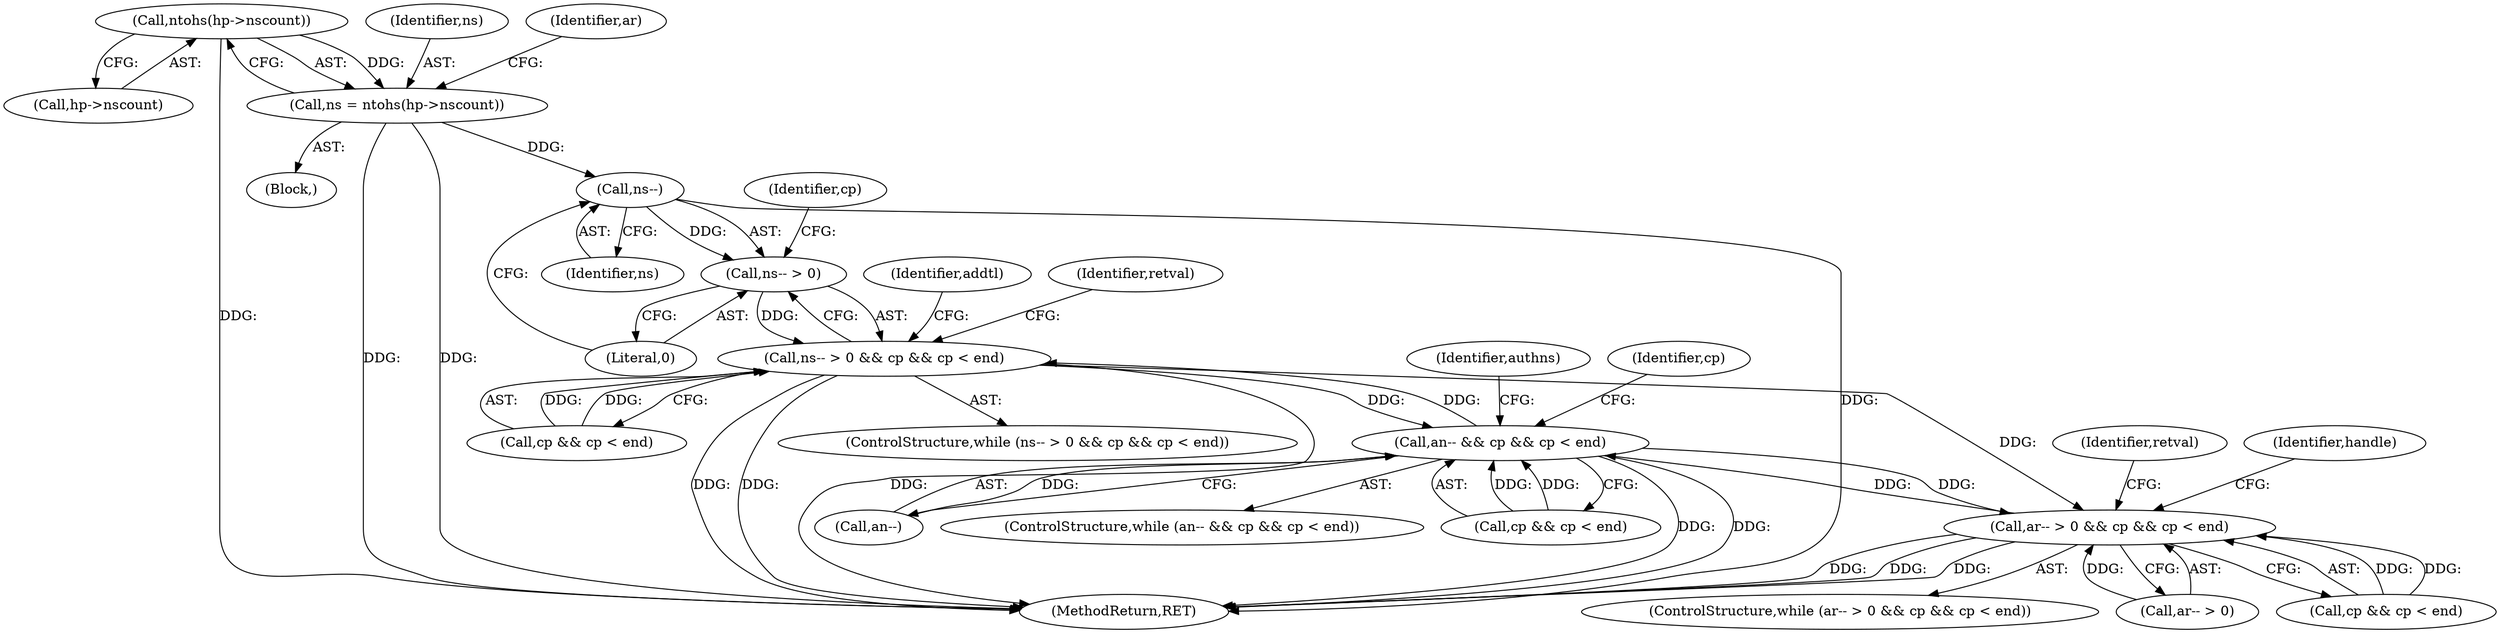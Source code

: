 digraph "0_php-src_2fefae47716d501aec41c1102f3fd4531f070b05@pointer" {
"1000463" [label="(Call,ntohs(hp->nscount))"];
"1000461" [label="(Call,ns = ntohs(hp->nscount))"];
"1000539" [label="(Call,ns--)"];
"1000538" [label="(Call,ns-- > 0)"];
"1000537" [label="(Call,ns-- > 0 && cp && cp < end)"];
"1000500" [label="(Call,an-- && cp && cp < end)"];
"1000577" [label="(Call,ar-- > 0 && cp && cp < end)"];
"1000539" [label="(Call,ns--)"];
"1000577" [label="(Call,ar-- > 0 && cp && cp < end)"];
"1000536" [label="(ControlStructure,while (ns-- > 0 && cp && cp < end))"];
"1000500" [label="(Call,an-- && cp && cp < end)"];
"1000462" [label="(Identifier,ns)"];
"1000574" [label="(Identifier,addtl)"];
"1000550" [label="(Identifier,retval)"];
"1000542" [label="(Call,cp && cp < end)"];
"1000543" [label="(Identifier,cp)"];
"1000396" [label="(Block,)"];
"1000541" [label="(Literal,0)"];
"1000537" [label="(Call,ns-- > 0 && cp && cp < end)"];
"1000576" [label="(ControlStructure,while (ar-- > 0 && cp && cp < end))"];
"1000578" [label="(Call,ar-- > 0)"];
"1000464" [label="(Call,hp->nscount)"];
"1000461" [label="(Call,ns = ntohs(hp->nscount))"];
"1000533" [label="(Identifier,authns)"];
"1000463" [label="(Call,ntohs(hp->nscount))"];
"1000499" [label="(ControlStructure,while (an-- && cp && cp < end))"];
"1000590" [label="(Identifier,retval)"];
"1000503" [label="(Call,cp && cp < end)"];
"1000468" [label="(Identifier,ar)"];
"1000613" [label="(MethodReturn,RET)"];
"1000540" [label="(Identifier,ns)"];
"1000511" [label="(Identifier,cp)"];
"1000501" [label="(Call,an--)"];
"1000612" [label="(Identifier,handle)"];
"1000538" [label="(Call,ns-- > 0)"];
"1000582" [label="(Call,cp && cp < end)"];
"1000463" -> "1000461"  [label="AST: "];
"1000463" -> "1000464"  [label="CFG: "];
"1000464" -> "1000463"  [label="AST: "];
"1000461" -> "1000463"  [label="CFG: "];
"1000463" -> "1000613"  [label="DDG: "];
"1000463" -> "1000461"  [label="DDG: "];
"1000461" -> "1000396"  [label="AST: "];
"1000462" -> "1000461"  [label="AST: "];
"1000468" -> "1000461"  [label="CFG: "];
"1000461" -> "1000613"  [label="DDG: "];
"1000461" -> "1000613"  [label="DDG: "];
"1000461" -> "1000539"  [label="DDG: "];
"1000539" -> "1000538"  [label="AST: "];
"1000539" -> "1000540"  [label="CFG: "];
"1000540" -> "1000539"  [label="AST: "];
"1000541" -> "1000539"  [label="CFG: "];
"1000539" -> "1000613"  [label="DDG: "];
"1000539" -> "1000538"  [label="DDG: "];
"1000538" -> "1000537"  [label="AST: "];
"1000538" -> "1000541"  [label="CFG: "];
"1000541" -> "1000538"  [label="AST: "];
"1000543" -> "1000538"  [label="CFG: "];
"1000537" -> "1000538"  [label="CFG: "];
"1000538" -> "1000537"  [label="DDG: "];
"1000537" -> "1000536"  [label="AST: "];
"1000537" -> "1000542"  [label="CFG: "];
"1000542" -> "1000537"  [label="AST: "];
"1000550" -> "1000537"  [label="CFG: "];
"1000574" -> "1000537"  [label="CFG: "];
"1000537" -> "1000613"  [label="DDG: "];
"1000537" -> "1000613"  [label="DDG: "];
"1000537" -> "1000613"  [label="DDG: "];
"1000537" -> "1000500"  [label="DDG: "];
"1000500" -> "1000537"  [label="DDG: "];
"1000542" -> "1000537"  [label="DDG: "];
"1000542" -> "1000537"  [label="DDG: "];
"1000537" -> "1000577"  [label="DDG: "];
"1000500" -> "1000499"  [label="AST: "];
"1000500" -> "1000501"  [label="CFG: "];
"1000500" -> "1000503"  [label="CFG: "];
"1000501" -> "1000500"  [label="AST: "];
"1000503" -> "1000500"  [label="AST: "];
"1000511" -> "1000500"  [label="CFG: "];
"1000533" -> "1000500"  [label="CFG: "];
"1000500" -> "1000613"  [label="DDG: "];
"1000500" -> "1000613"  [label="DDG: "];
"1000501" -> "1000500"  [label="DDG: "];
"1000577" -> "1000500"  [label="DDG: "];
"1000503" -> "1000500"  [label="DDG: "];
"1000503" -> "1000500"  [label="DDG: "];
"1000500" -> "1000577"  [label="DDG: "];
"1000577" -> "1000576"  [label="AST: "];
"1000577" -> "1000578"  [label="CFG: "];
"1000577" -> "1000582"  [label="CFG: "];
"1000578" -> "1000577"  [label="AST: "];
"1000582" -> "1000577"  [label="AST: "];
"1000590" -> "1000577"  [label="CFG: "];
"1000612" -> "1000577"  [label="CFG: "];
"1000577" -> "1000613"  [label="DDG: "];
"1000577" -> "1000613"  [label="DDG: "];
"1000577" -> "1000613"  [label="DDG: "];
"1000578" -> "1000577"  [label="DDG: "];
"1000582" -> "1000577"  [label="DDG: "];
"1000582" -> "1000577"  [label="DDG: "];
}
